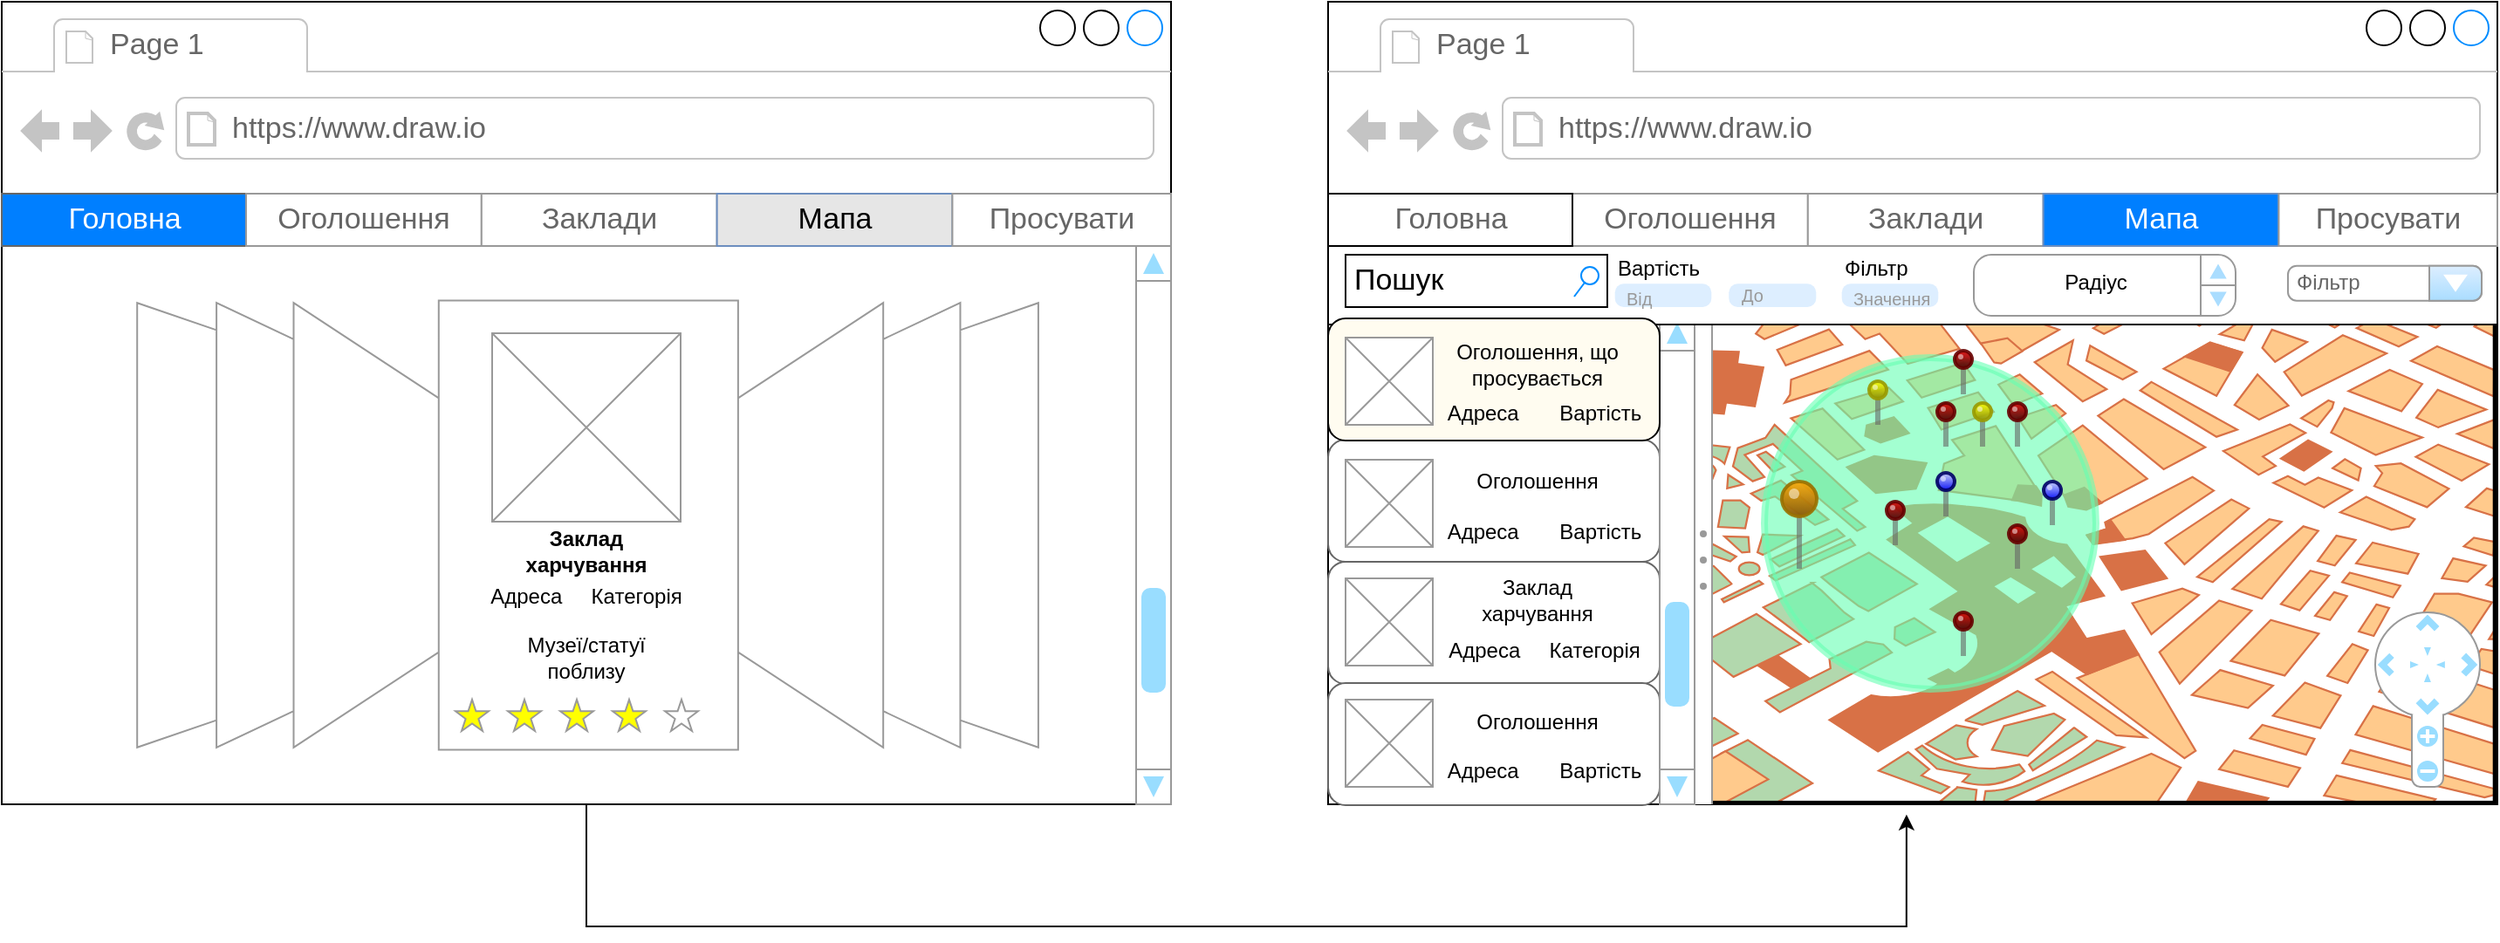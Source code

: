 <mxfile version="20.3.3" type="device"><diagram name="Page-1" id="03018318-947c-dd8e-b7a3-06fadd420f32"><mxGraphModel dx="1663" dy="965" grid="1" gridSize="10" guides="1" tooltips="1" connect="1" arrows="1" fold="1" page="1" pageScale="1" pageWidth="1169" pageHeight="827" background="none" math="0" shadow="0"><root><mxCell id="0"/><mxCell id="1" parent="0"/><mxCell id="0-M5mpPWVUfAZgqJALVb-75" value="" style="strokeWidth=1;shadow=0;dashed=0;align=center;html=1;shape=mxgraph.mockup.containers.browserWindow;rSize=0;strokeColor=default;strokeColor2=#008cff;strokeColor3=#c4c4c4;mainText=,;recursiveResize=0;fontColor=#FFFFFF;fillColor=default;" vertex="1" parent="1"><mxGeometry x="790" y="20" width="670" height="460" as="geometry"/></mxCell><mxCell id="0-M5mpPWVUfAZgqJALVb-76" value="Page 1" style="strokeWidth=1;shadow=0;dashed=0;align=center;html=1;shape=mxgraph.mockup.containers.anchor;fontSize=17;fontColor=#666666;align=left;fillColor=#007FFF;" vertex="1" parent="0-M5mpPWVUfAZgqJALVb-75"><mxGeometry x="60" y="12" width="110" height="26" as="geometry"/></mxCell><mxCell id="0-M5mpPWVUfAZgqJALVb-77" value="https://www.draw.io" style="strokeWidth=1;shadow=0;dashed=0;align=center;html=1;shape=mxgraph.mockup.containers.anchor;rSize=0;fontSize=17;fontColor=#666666;align=left;fillColor=#007FFF;" vertex="1" parent="0-M5mpPWVUfAZgqJALVb-75"><mxGeometry x="130" y="60" width="250" height="26" as="geometry"/></mxCell><mxCell id="0-M5mpPWVUfAZgqJALVb-78" value="" style="verticalLabelPosition=bottom;shadow=0;dashed=0;align=center;html=1;verticalAlign=top;strokeWidth=1;shape=mxgraph.mockup.misc.map;fontColor=#FFFFFF;fillColor=default;strokeColor=default;" vertex="1" parent="0-M5mpPWVUfAZgqJALVb-75"><mxGeometry x="210" y="180" width="460" height="280" as="geometry"/></mxCell><mxCell id="0-M5mpPWVUfAZgqJALVb-80" value="" style="verticalLabelPosition=bottom;shadow=0;dashed=0;align=center;html=1;verticalAlign=top;strokeWidth=1;shape=mxgraph.mockup.forms.splitter;strokeColor=#999999;direction=north;fontColor=#FFFFFF;fillColor=default;" vertex="1" parent="0-M5mpPWVUfAZgqJALVb-75"><mxGeometry x="210" y="180" width="10" height="280" as="geometry"/></mxCell><mxCell id="0-M5mpPWVUfAZgqJALVb-90" value="" style="verticalLabelPosition=bottom;shadow=0;dashed=0;align=center;html=1;verticalAlign=top;strokeWidth=1;shape=mxgraph.mockup.navigation.mapNavigator;fillColor2=#99ddff;strokeColor2=none;strokeColor3=#ffffff;strokeColor=#999999;fontColor=#FFFFFF;fillColor=default;" vertex="1" parent="0-M5mpPWVUfAZgqJALVb-75"><mxGeometry x="600" y="350" width="60" height="100" as="geometry"/></mxCell><mxCell id="0-M5mpPWVUfAZgqJALVb-93" value="" style="ellipse;whiteSpace=wrap;html=1;aspect=fixed;fillColor=#66FFB3;strokeColor=#66FFB3;opacity=60;strokeWidth=4;" vertex="1" parent="0-M5mpPWVUfAZgqJALVb-75"><mxGeometry x="250" y="204" width="190" height="190" as="geometry"/></mxCell><mxCell id="0-M5mpPWVUfAZgqJALVb-95" value="" style="verticalLabelPosition=top;shadow=0;dashed=0;align=center;html=1;verticalAlign=bottom;strokeWidth=1;shape=mxgraph.mockup.misc.pin;fillColor2=#dd0000;fillColor3=#440000;strokeColor=#660000;fontColor=#FFFFFF;fillColor=#66FFB3;opacity=60;" vertex="1" parent="0-M5mpPWVUfAZgqJALVb-75"><mxGeometry x="390" y="230" width="10" height="25" as="geometry"/></mxCell><mxCell id="0-M5mpPWVUfAZgqJALVb-96" value="" style="verticalLabelPosition=top;shadow=0;dashed=0;align=center;html=1;verticalAlign=bottom;strokeWidth=1;shape=mxgraph.mockup.misc.pin;fillColor2=#dd0000;fillColor3=#440000;strokeColor=#660000;fontColor=#FFFFFF;fillColor=#66FFB3;opacity=60;" vertex="1" parent="0-M5mpPWVUfAZgqJALVb-75"><mxGeometry x="390" y="300" width="10" height="25" as="geometry"/></mxCell><mxCell id="0-M5mpPWVUfAZgqJALVb-97" value="" style="verticalLabelPosition=top;shadow=0;dashed=0;align=center;html=1;verticalAlign=bottom;strokeWidth=1;shape=mxgraph.mockup.misc.pin;fillColor2=#ffff00;fillColor3=#888800;strokeColor=#999900;fontColor=#FFFFFF;fillColor=#66FFB3;opacity=60;" vertex="1" parent="0-M5mpPWVUfAZgqJALVb-75"><mxGeometry x="370" y="230" width="10" height="25" as="geometry"/></mxCell><mxCell id="0-M5mpPWVUfAZgqJALVb-99" value="" style="verticalLabelPosition=top;shadow=0;dashed=0;align=center;html=1;verticalAlign=bottom;strokeWidth=1;shape=mxgraph.mockup.misc.pin;fillColor2=#dd0000;fillColor3=#440000;strokeColor=#660000;fontColor=#FFFFFF;fillColor=#66FFB3;opacity=60;" vertex="1" parent="0-M5mpPWVUfAZgqJALVb-75"><mxGeometry x="349" y="230" width="10" height="25" as="geometry"/></mxCell><mxCell id="0-M5mpPWVUfAZgqJALVb-100" value="" style="verticalLabelPosition=top;shadow=0;dashed=0;align=center;html=1;verticalAlign=bottom;strokeWidth=1;shape=mxgraph.mockup.misc.pin;fillColor2=#ccccff;fillColor3=#0000ff;strokeColor=#000066;fontColor=#FFFFFF;fillColor=#66FFB3;opacity=60;" vertex="1" parent="0-M5mpPWVUfAZgqJALVb-75"><mxGeometry x="349" y="270" width="10" height="25" as="geometry"/></mxCell><mxCell id="0-M5mpPWVUfAZgqJALVb-101" value="" style="verticalLabelPosition=top;shadow=0;dashed=0;align=center;html=1;verticalAlign=bottom;strokeWidth=1;shape=mxgraph.mockup.misc.pin;fillColor2=#ccccff;fillColor3=#0000ff;strokeColor=#000066;fontColor=#FFFFFF;fillColor=#66FFB3;opacity=60;" vertex="1" parent="0-M5mpPWVUfAZgqJALVb-75"><mxGeometry x="410" y="275" width="10" height="25" as="geometry"/></mxCell><mxCell id="0-M5mpPWVUfAZgqJALVb-102" value="" style="verticalLabelPosition=top;shadow=0;dashed=0;align=center;html=1;verticalAlign=bottom;strokeWidth=1;shape=mxgraph.mockup.misc.pin;fillColor2=#ffff00;fillColor3=#888800;strokeColor=#999900;fontColor=#FFFFFF;fillColor=#66FFB3;opacity=60;" vertex="1" parent="0-M5mpPWVUfAZgqJALVb-75"><mxGeometry x="310" y="217.5" width="10" height="25" as="geometry"/></mxCell><mxCell id="0-M5mpPWVUfAZgqJALVb-103" value="" style="verticalLabelPosition=top;shadow=0;dashed=0;align=center;html=1;verticalAlign=bottom;strokeWidth=1;shape=mxgraph.mockup.misc.pin;fillColor2=#dd0000;fillColor3=#440000;strokeColor=#660000;fontColor=#FFFFFF;fillColor=#66FFB3;opacity=60;" vertex="1" parent="0-M5mpPWVUfAZgqJALVb-75"><mxGeometry x="320" y="286.5" width="10" height="25" as="geometry"/></mxCell><mxCell id="0-M5mpPWVUfAZgqJALVb-104" value="" style="verticalLabelPosition=top;shadow=0;dashed=0;align=center;html=1;verticalAlign=bottom;strokeWidth=1;shape=mxgraph.mockup.misc.pin;fillColor2=#dd0000;fillColor3=#440000;strokeColor=#660000;fontColor=#FFFFFF;fillColor=#66FFB3;opacity=60;" vertex="1" parent="0-M5mpPWVUfAZgqJALVb-75"><mxGeometry x="359" y="200" width="10" height="25" as="geometry"/></mxCell><mxCell id="0-M5mpPWVUfAZgqJALVb-105" value="" style="verticalLabelPosition=top;shadow=0;dashed=0;align=center;html=1;verticalAlign=bottom;strokeWidth=1;shape=mxgraph.mockup.misc.pin;fillColor2=#dd0000;fillColor3=#440000;strokeColor=#660000;fontColor=#FFFFFF;fillColor=#66FFB3;opacity=60;" vertex="1" parent="0-M5mpPWVUfAZgqJALVb-75"><mxGeometry x="359" y="350" width="10" height="25" as="geometry"/></mxCell><mxCell id="0-M5mpPWVUfAZgqJALVb-106" value="" style="verticalLabelPosition=top;shadow=0;dashed=0;align=center;html=1;verticalAlign=bottom;strokeWidth=1;shape=mxgraph.mockup.misc.pin;fillColor2=#ffa500;fillColor3=#885000;strokeColor=#997000;fontColor=#FFFFFF;fillColor=#66FFB3;opacity=60;" vertex="1" parent="0-M5mpPWVUfAZgqJALVb-75"><mxGeometry x="260" y="275" width="20" height="50" as="geometry"/></mxCell><mxCell id="0-M5mpPWVUfAZgqJALVb-109" value="" style="shape=mxgraph.mockup.containers.marginRect;rectMarginTop=10;strokeColor=#666666;strokeWidth=1;dashed=0;rounded=1;arcSize=5;recursiveResize=0;fontColor=#FFFFFF;fillColor=#FFFFFF;" vertex="1" parent="0-M5mpPWVUfAZgqJALVb-75"><mxGeometry y="241" width="190" height="80" as="geometry"/></mxCell><mxCell id="0-M5mpPWVUfAZgqJALVb-110" value="" style="shape=mxgraph.mockup.containers.marginRect;rectMarginTop=10;strokeColor=#666666;strokeWidth=1;dashed=0;rounded=1;arcSize=5;recursiveResize=0;fontColor=#FFFFFF;fillColor=#FFFFFF;" vertex="1" parent="0-M5mpPWVUfAZgqJALVb-75"><mxGeometry y="311" width="190" height="80" as="geometry"/></mxCell><mxCell id="0-M5mpPWVUfAZgqJALVb-111" value="" style="shape=mxgraph.mockup.containers.marginRect;rectMarginTop=10;strokeColor=#666666;strokeWidth=1;dashed=0;rounded=1;arcSize=5;recursiveResize=0;fontColor=#FFFFFF;fillColor=#FFFFFF;" vertex="1" parent="0-M5mpPWVUfAZgqJALVb-75"><mxGeometry y="380.5" width="190" height="80" as="geometry"/></mxCell><mxCell id="0-M5mpPWVUfAZgqJALVb-113" value="" style="verticalLabelPosition=bottom;shadow=0;dashed=0;align=center;html=1;verticalAlign=top;strokeWidth=1;shape=mxgraph.mockup.graphics.simpleIcon;strokeColor=#999999;fontColor=#FFFFFF;fillColor=#FFFFFF;" vertex="1" parent="0-M5mpPWVUfAZgqJALVb-75"><mxGeometry x="10" y="262.5" width="50" height="50" as="geometry"/></mxCell><mxCell id="0-M5mpPWVUfAZgqJALVb-114" value="" style="verticalLabelPosition=bottom;shadow=0;dashed=0;align=center;html=1;verticalAlign=top;strokeWidth=1;shape=mxgraph.mockup.graphics.simpleIcon;strokeColor=#999999;fontColor=#FFFFFF;fillColor=#FFFFFF;" vertex="1" parent="0-M5mpPWVUfAZgqJALVb-75"><mxGeometry x="10" y="330.5" width="50" height="50" as="geometry"/></mxCell><mxCell id="0-M5mpPWVUfAZgqJALVb-115" value="" style="verticalLabelPosition=bottom;shadow=0;dashed=0;align=center;html=1;verticalAlign=top;strokeWidth=1;shape=mxgraph.mockup.graphics.simpleIcon;strokeColor=#999999;fontColor=#FFFFFF;fillColor=#FFFFFF;" vertex="1" parent="0-M5mpPWVUfAZgqJALVb-75"><mxGeometry x="10" y="400" width="50" height="50" as="geometry"/></mxCell><mxCell id="0-M5mpPWVUfAZgqJALVb-79" value="" style="verticalLabelPosition=bottom;shadow=0;dashed=0;align=center;html=1;verticalAlign=top;strokeWidth=1;shape=mxgraph.mockup.navigation.scrollBar;strokeColor=#999999;barPos=20;fillColor2=#99ddff;strokeColor2=none;direction=north;fontColor=#FFFFFF;fillColor=default;" vertex="1" parent="0-M5mpPWVUfAZgqJALVb-75"><mxGeometry x="190" y="180" width="20" height="280" as="geometry"/></mxCell><mxCell id="0-M5mpPWVUfAZgqJALVb-82" value="" style="strokeWidth=1;shadow=0;dashed=0;align=center;html=1;shape=mxgraph.mockup.misc.rrect;rSize=0;strokeColor=#000000;fillColor=#ffffff;fontColor=#FFFFFF;" vertex="1" parent="0-M5mpPWVUfAZgqJALVb-75"><mxGeometry y="140" width="670" height="45" as="geometry"/></mxCell><mxCell id="0-M5mpPWVUfAZgqJALVb-84" value="&lt;font style=&quot;font-size: 10px;&quot;&gt;Від&lt;/font&gt;" style="strokeWidth=1;shadow=0;dashed=0;align=center;html=1;shape=mxgraph.mockup.misc.rrect;rSize=5;strokeColor=none;fontSize=15;fontColor=#999999;fillColor=#ddeeff;align=left;spacingLeft=5;" vertex="1" parent="0-M5mpPWVUfAZgqJALVb-82"><mxGeometry x="164.35" y="21.67" width="55.3" height="13.33" as="geometry"/></mxCell><mxCell id="0-M5mpPWVUfAZgqJALVb-85" value="&lt;font style=&quot;font-size: 10px;&quot;&gt;До&lt;/font&gt;" style="strokeWidth=1;shadow=0;dashed=0;align=center;html=1;shape=mxgraph.mockup.misc.rrect;rSize=5;strokeColor=none;fontSize=12;fontColor=#999999;fillColor=#ddeeff;align=left;spacingLeft=5;" vertex="1" parent="0-M5mpPWVUfAZgqJALVb-82"><mxGeometry x="229.65" y="21.67" width="50" height="13.33" as="geometry"/></mxCell><mxCell id="0-M5mpPWVUfAZgqJALVb-86" value="" style="strokeWidth=1;shadow=0;dashed=0;align=center;html=1;shape=mxgraph.mockup.misc.anchor;fontColor=#FFFFFF;fillColor=default;" vertex="1" parent="0-M5mpPWVUfAZgqJALVb-82"><mxGeometry x="663.3" y="20" as="geometry"/></mxCell><mxCell id="0-M5mpPWVUfAZgqJALVb-88" value="" style="strokeWidth=1;shadow=0;dashed=0;align=center;html=1;shape=mxgraph.mockup.misc.anchor;fontColor=#FFFFFF;fillColor=default;" vertex="1" parent="0-M5mpPWVUfAZgqJALVb-82"><mxGeometry x="623.1" y="20" as="geometry"/></mxCell><mxCell id="0-M5mpPWVUfAZgqJALVb-135" value="Вартість" style="text;html=1;strokeColor=none;fillColor=none;align=left;verticalAlign=middle;whiteSpace=wrap;rounded=0;shadow=0;strokeWidth=1;fontColor=#000000;" vertex="1" parent="0-M5mpPWVUfAZgqJALVb-82"><mxGeometry x="164.35" y="2.67" width="60" height="21.33" as="geometry"/></mxCell><mxCell id="0-M5mpPWVUfAZgqJALVb-136" value="Пошук" style="strokeWidth=1;shadow=0;dashed=0;align=center;html=1;shape=mxgraph.mockup.forms.searchBox;mainText=;strokeColor2=#008cff;fontSize=17;align=left;spacingLeft=3;" vertex="1" parent="0-M5mpPWVUfAZgqJALVb-82"><mxGeometry x="10" y="5" width="150" height="30" as="geometry"/></mxCell><mxCell id="0-M5mpPWVUfAZgqJALVb-137" value="&lt;font style=&quot;font-size: 10px;&quot;&gt;Значення&lt;/font&gt;" style="strokeWidth=1;shadow=0;dashed=0;align=left;html=1;shape=mxgraph.mockup.misc.rrect;rSize=5;strokeColor=none;fontSize=15;fontColor=#999999;fillColor=#ddeeff;align=left;spacingLeft=5;" vertex="1" parent="0-M5mpPWVUfAZgqJALVb-82"><mxGeometry x="294.35" y="21.67" width="55.3" height="13.33" as="geometry"/></mxCell><mxCell id="0-M5mpPWVUfAZgqJALVb-139" value="Фільтр" style="text;html=1;strokeColor=none;fillColor=none;align=left;verticalAlign=middle;whiteSpace=wrap;rounded=0;shadow=0;strokeWidth=1;fontColor=#000000;" vertex="1" parent="0-M5mpPWVUfAZgqJALVb-82"><mxGeometry x="294.35" y="2.67" width="60" height="21.33" as="geometry"/></mxCell><mxCell id="0-M5mpPWVUfAZgqJALVb-141" value="Фільтр" style="strokeWidth=1;shadow=0;dashed=0;align=center;html=1;shape=mxgraph.mockup.forms.comboBox;strokeColor=#999999;fillColor=#ddeeff;align=left;fillColor2=#aaddff;mainText=;fontColor=#666666;fontSize=12;spacingLeft=3;" vertex="1" parent="0-M5mpPWVUfAZgqJALVb-82"><mxGeometry x="550" y="11.33" width="111" height="20" as="geometry"/></mxCell><mxCell id="0-M5mpPWVUfAZgqJALVb-142" value="" style="strokeWidth=1;shadow=0;dashed=0;align=center;html=1;shape=mxgraph.mockup.forms.spinner;strokeColor=#999999;spinLayout=right;spinStyle=normal;adjStyle=triangle;fillColor=#aaddff;fontSize=17;fontColor=#666666;mainText=;html=1;overflow=fill;" vertex="1" parent="0-M5mpPWVUfAZgqJALVb-82"><mxGeometry x="370" y="5" width="150" height="35" as="geometry"/></mxCell><mxCell id="0-M5mpPWVUfAZgqJALVb-143" value="Радіус" style="text;html=1;strokeColor=none;fillColor=none;align=center;verticalAlign=middle;whiteSpace=wrap;rounded=0;shadow=0;strokeWidth=1;fontSize=12;fontColor=#000000;" vertex="1" parent="0-M5mpPWVUfAZgqJALVb-82"><mxGeometry x="410" y="6.33" width="60" height="30" as="geometry"/></mxCell><mxCell id="0-M5mpPWVUfAZgqJALVb-107" value="" style="shape=mxgraph.mockup.containers.marginRect;rectMarginTop=10;strokeWidth=1;dashed=0;rounded=1;arcSize=5;recursiveResize=0;strokeColor=#000000;fillColor=#FFFCF0;" vertex="1" parent="0-M5mpPWVUfAZgqJALVb-75"><mxGeometry y="171.5" width="190" height="80" as="geometry"/></mxCell><mxCell id="0-M5mpPWVUfAZgqJALVb-112" value="" style="verticalLabelPosition=bottom;shadow=0;dashed=0;align=center;html=1;verticalAlign=top;strokeWidth=1;shape=mxgraph.mockup.graphics.simpleIcon;strokeColor=#999999;fontColor=#FFFFFF;fillColor=#FFFFFF;" vertex="1" parent="0-M5mpPWVUfAZgqJALVb-75"><mxGeometry x="10" y="192.5" width="50" height="50" as="geometry"/></mxCell><mxCell id="0-M5mpPWVUfAZgqJALVb-118" value="Оголошення, що просувається" style="text;html=1;strokeColor=none;fillColor=none;align=center;verticalAlign=middle;whiteSpace=wrap;rounded=0;shadow=0;strokeWidth=1;fontColor=#000000;" vertex="1" parent="0-M5mpPWVUfAZgqJALVb-75"><mxGeometry x="70" y="192.5" width="100" height="30" as="geometry"/></mxCell><mxCell id="0-M5mpPWVUfAZgqJALVb-119" value="Адреса&amp;nbsp; &amp;nbsp; &amp;nbsp; &amp;nbsp;Вартість" style="text;html=1;strokeColor=none;fillColor=none;align=center;verticalAlign=middle;whiteSpace=wrap;rounded=0;shadow=0;strokeWidth=1;fontColor=#000000;" vertex="1" parent="0-M5mpPWVUfAZgqJALVb-75"><mxGeometry x="64" y="225" width="120" height="22" as="geometry"/></mxCell><mxCell id="0-M5mpPWVUfAZgqJALVb-120" value="Оголошення" style="text;html=1;strokeColor=none;fillColor=none;align=center;verticalAlign=middle;whiteSpace=wrap;rounded=0;shadow=0;strokeWidth=1;fontColor=#000000;" vertex="1" parent="0-M5mpPWVUfAZgqJALVb-75"><mxGeometry x="70" y="260.25" width="100" height="30" as="geometry"/></mxCell><mxCell id="0-M5mpPWVUfAZgqJALVb-121" value="Адреса&amp;nbsp; &amp;nbsp; &amp;nbsp; &amp;nbsp;Вартість" style="text;html=1;strokeColor=none;fillColor=none;align=center;verticalAlign=middle;whiteSpace=wrap;rounded=0;shadow=0;strokeWidth=1;fontColor=#000000;" vertex="1" parent="0-M5mpPWVUfAZgqJALVb-75"><mxGeometry x="64" y="292.75" width="120" height="22" as="geometry"/></mxCell><mxCell id="0-M5mpPWVUfAZgqJALVb-122" value="Заклад харчування" style="text;html=1;strokeColor=none;fillColor=none;align=center;verticalAlign=middle;whiteSpace=wrap;rounded=0;shadow=0;strokeWidth=1;fontColor=#000000;" vertex="1" parent="0-M5mpPWVUfAZgqJALVb-75"><mxGeometry x="70" y="328.25" width="100" height="30" as="geometry"/></mxCell><mxCell id="0-M5mpPWVUfAZgqJALVb-123" value="Адреса&amp;nbsp; &amp;nbsp; &amp;nbsp;Категорія" style="text;html=1;strokeColor=none;fillColor=none;align=center;verticalAlign=middle;whiteSpace=wrap;rounded=0;shadow=0;strokeWidth=1;fontColor=#000000;" vertex="1" parent="0-M5mpPWVUfAZgqJALVb-75"><mxGeometry x="64" y="360.75" width="120" height="22" as="geometry"/></mxCell><mxCell id="0-M5mpPWVUfAZgqJALVb-124" value="Оголошення" style="text;html=1;strokeColor=none;fillColor=none;align=center;verticalAlign=middle;whiteSpace=wrap;rounded=0;shadow=0;strokeWidth=1;fontColor=#000000;" vertex="1" parent="0-M5mpPWVUfAZgqJALVb-75"><mxGeometry x="70" y="397.75" width="100" height="30" as="geometry"/></mxCell><mxCell id="0-M5mpPWVUfAZgqJALVb-125" value="Адреса&amp;nbsp; &amp;nbsp; &amp;nbsp; &amp;nbsp;Вартість" style="text;html=1;strokeColor=none;fillColor=none;align=center;verticalAlign=middle;whiteSpace=wrap;rounded=0;shadow=0;strokeWidth=1;fontColor=#000000;" vertex="1" parent="0-M5mpPWVUfAZgqJALVb-75"><mxGeometry x="64" y="430.25" width="120" height="22" as="geometry"/></mxCell><mxCell id="0-M5mpPWVUfAZgqJALVb-144" value="" style="strokeWidth=1;shadow=0;dashed=0;align=center;html=1;shape=mxgraph.mockup.forms.rrect;rSize=0;strokeColor=#999999;" vertex="1" parent="0-M5mpPWVUfAZgqJALVb-75"><mxGeometry x="140" y="110" width="530" height="30" as="geometry"/></mxCell><mxCell id="0-M5mpPWVUfAZgqJALVb-145" value="Оголошення" style="strokeColor=inherit;fillColor=inherit;gradientColor=inherit;strokeWidth=1;shadow=0;dashed=0;align=center;html=1;shape=mxgraph.mockup.forms.rrect;rSize=0;fontSize=17;fontColor=#666666;" vertex="1" parent="0-M5mpPWVUfAZgqJALVb-144"><mxGeometry width="134.909" height="30" as="geometry"/></mxCell><mxCell id="0-M5mpPWVUfAZgqJALVb-146" value="Заклади" style="strokeColor=inherit;fillColor=inherit;gradientColor=inherit;strokeWidth=1;shadow=0;dashed=0;align=center;html=1;shape=mxgraph.mockup.forms.rrect;rSize=0;fontSize=17;fontColor=#666666;" vertex="1" parent="0-M5mpPWVUfAZgqJALVb-144"><mxGeometry x="134.909" width="134.909" height="30" as="geometry"/></mxCell><mxCell id="0-M5mpPWVUfAZgqJALVb-147" value="Мапа" style="strokeColor=#6c8ebf;fillColor=#007FFF;strokeWidth=1;shadow=0;dashed=0;align=center;html=1;shape=mxgraph.mockup.forms.rrect;rSize=0;fontSize=17;fontColor=#FFFFFF;" vertex="1" parent="0-M5mpPWVUfAZgqJALVb-144"><mxGeometry x="269.818" width="134.909" height="30" as="geometry"/></mxCell><mxCell id="0-M5mpPWVUfAZgqJALVb-148" value="Просувати" style="strokeColor=inherit;fillColor=inherit;gradientColor=inherit;strokeWidth=1;shadow=0;dashed=0;align=center;html=1;shape=mxgraph.mockup.forms.rrect;rSize=0;fontSize=17;fontColor=#666666;" vertex="1" parent="0-M5mpPWVUfAZgqJALVb-144"><mxGeometry x="404.727" width="125.273" height="30" as="geometry"/></mxCell><mxCell id="0-M5mpPWVUfAZgqJALVb-233" value="Головна" style="strokeColor=inherit;fillColor=inherit;gradientColor=inherit;strokeWidth=1;shadow=0;dashed=0;align=center;html=1;shape=mxgraph.mockup.forms.rrect;rSize=0;fontSize=17;fontColor=#666666;" vertex="1" parent="0-M5mpPWVUfAZgqJALVb-75"><mxGeometry y="110" width="140" height="30" as="geometry"/></mxCell><mxCell id="0-M5mpPWVUfAZgqJALVb-240" style="edgeStyle=orthogonalEdgeStyle;rounded=0;orthogonalLoop=1;jettySize=auto;html=1;fontSize=12;fontColor=#000000;entryX=0.264;entryY=1.021;entryDx=0;entryDy=0;entryPerimeter=0;" edge="1" parent="1" source="0-M5mpPWVUfAZgqJALVb-149" target="0-M5mpPWVUfAZgqJALVb-78"><mxGeometry relative="1" as="geometry"><mxPoint x="1030" y="620" as="targetPoint"/><Array as="points"><mxPoint x="365" y="550"/><mxPoint x="1121" y="550"/></Array></mxGeometry></mxCell><mxCell id="0-M5mpPWVUfAZgqJALVb-149" value="" style="strokeWidth=1;shadow=0;dashed=0;align=center;html=1;shape=mxgraph.mockup.containers.browserWindow;rSize=0;strokeColor=default;strokeColor2=#008cff;strokeColor3=#c4c4c4;mainText=,;recursiveResize=0;fontColor=#FFFFFF;fillColor=default;" vertex="1" parent="1"><mxGeometry x="30" y="20" width="670" height="460" as="geometry"/></mxCell><mxCell id="0-M5mpPWVUfAZgqJALVb-150" value="Page 1" style="strokeWidth=1;shadow=0;dashed=0;align=center;html=1;shape=mxgraph.mockup.containers.anchor;fontSize=17;fontColor=#666666;align=left;fillColor=#007FFF;" vertex="1" parent="0-M5mpPWVUfAZgqJALVb-149"><mxGeometry x="60" y="12" width="110" height="26" as="geometry"/></mxCell><mxCell id="0-M5mpPWVUfAZgqJALVb-151" value="https://www.draw.io" style="strokeWidth=1;shadow=0;dashed=0;align=center;html=1;shape=mxgraph.mockup.containers.anchor;rSize=0;fontSize=17;fontColor=#666666;align=left;fillColor=#007FFF;" vertex="1" parent="0-M5mpPWVUfAZgqJALVb-149"><mxGeometry x="130" y="60" width="250" height="26" as="geometry"/></mxCell><mxCell id="0-M5mpPWVUfAZgqJALVb-173" value="" style="verticalLabelPosition=bottom;shadow=0;dashed=0;align=center;html=1;verticalAlign=top;strokeWidth=1;shape=mxgraph.mockup.navigation.scrollBar;strokeColor=#999999;barPos=20;fillColor2=#99ddff;strokeColor2=none;direction=north;fontColor=#FFFFFF;fillColor=default;" vertex="1" parent="0-M5mpPWVUfAZgqJALVb-149"><mxGeometry x="650" y="140" width="20" height="320" as="geometry"/></mxCell><mxCell id="0-M5mpPWVUfAZgqJALVb-231" value="Головна" style="strokeColor=#666666;fillColor=#007FFF;strokeWidth=1;shadow=0;dashed=0;align=center;html=1;shape=mxgraph.mockup.forms.rrect;rSize=0;fontSize=17;fontColor=#FFFFFF;" vertex="1" parent="0-M5mpPWVUfAZgqJALVb-149"><mxGeometry y="110" width="140" height="30" as="geometry"/></mxCell><mxCell id="0-M5mpPWVUfAZgqJALVb-224" value="" style="strokeWidth=1;shadow=0;dashed=0;align=center;html=1;shape=mxgraph.mockup.forms.rrect;rSize=0;strokeColor=#999999;" vertex="1" parent="0-M5mpPWVUfAZgqJALVb-149"><mxGeometry x="140" y="110" width="530" height="30" as="geometry"/></mxCell><mxCell id="0-M5mpPWVUfAZgqJALVb-225" value="Оголошення" style="strokeColor=inherit;fillColor=inherit;gradientColor=inherit;strokeWidth=1;shadow=0;dashed=0;align=center;html=1;shape=mxgraph.mockup.forms.rrect;rSize=0;fontSize=17;fontColor=#666666;" vertex="1" parent="0-M5mpPWVUfAZgqJALVb-224"><mxGeometry width="134.909" height="30" as="geometry"/></mxCell><mxCell id="0-M5mpPWVUfAZgqJALVb-226" value="Заклади" style="strokeColor=inherit;fillColor=inherit;gradientColor=inherit;strokeWidth=1;shadow=0;dashed=0;align=center;html=1;shape=mxgraph.mockup.forms.rrect;rSize=0;fontSize=17;fontColor=#666666;" vertex="1" parent="0-M5mpPWVUfAZgqJALVb-224"><mxGeometry x="134.909" width="134.909" height="30" as="geometry"/></mxCell><mxCell id="0-M5mpPWVUfAZgqJALVb-227" value="Мапа" style="strokeColor=#6c8ebf;fillColor=#E6E6E6;strokeWidth=1;shadow=0;dashed=0;align=center;html=1;shape=mxgraph.mockup.forms.rrect;rSize=0;fontSize=17;fontColor=#000000;" vertex="1" parent="0-M5mpPWVUfAZgqJALVb-224"><mxGeometry x="269.818" width="134.909" height="30" as="geometry"/></mxCell><mxCell id="0-M5mpPWVUfAZgqJALVb-228" value="Просувати" style="strokeColor=inherit;fillColor=inherit;gradientColor=inherit;strokeWidth=1;shadow=0;dashed=0;align=center;html=1;shape=mxgraph.mockup.forms.rrect;rSize=0;fontSize=17;fontColor=#666666;" vertex="1" parent="0-M5mpPWVUfAZgqJALVb-224"><mxGeometry x="404.727" width="125.273" height="30" as="geometry"/></mxCell><mxCell id="0-M5mpPWVUfAZgqJALVb-232" value="" style="verticalLabelPosition=bottom;shadow=0;dashed=0;align=center;html=1;verticalAlign=top;strokeWidth=1;shape=mxgraph.mockup.navigation.coverFlow;strokeColor=#999999;fontSize=12;fontColor=#000000;fillColor=default;" vertex="1" parent="0-M5mpPWVUfAZgqJALVb-149"><mxGeometry x="75" y="170" width="520" height="260" as="geometry"/></mxCell><mxCell id="0-M5mpPWVUfAZgqJALVb-234" value="" style="verticalLabelPosition=bottom;shadow=0;dashed=0;align=center;html=1;verticalAlign=top;strokeWidth=1;shape=mxgraph.mockup.graphics.simpleIcon;strokeColor=#999999;fontSize=12;fontColor=#000000;fillColor=default;" vertex="1" parent="0-M5mpPWVUfAZgqJALVb-149"><mxGeometry x="281" y="190" width="108" height="108" as="geometry"/></mxCell><mxCell id="0-M5mpPWVUfAZgqJALVb-236" value="Заклад харчування" style="text;html=1;strokeColor=none;fillColor=none;align=center;verticalAlign=middle;whiteSpace=wrap;rounded=0;shadow=0;strokeWidth=1;fontColor=#000000;fontStyle=1" vertex="1" parent="0-M5mpPWVUfAZgqJALVb-149"><mxGeometry x="285" y="300" width="100" height="30" as="geometry"/></mxCell><mxCell id="0-M5mpPWVUfAZgqJALVb-237" value="Адреса&amp;nbsp; &amp;nbsp; &amp;nbsp;Категорія" style="text;html=1;strokeColor=none;fillColor=none;align=center;verticalAlign=middle;whiteSpace=wrap;rounded=0;shadow=0;strokeWidth=1;fontColor=#000000;" vertex="1" parent="0-M5mpPWVUfAZgqJALVb-149"><mxGeometry x="275" y="330" width="120" height="22" as="geometry"/></mxCell><mxCell id="0-M5mpPWVUfAZgqJALVb-238" value="" style="verticalLabelPosition=bottom;shadow=0;dashed=0;align=center;html=1;verticalAlign=top;strokeWidth=1;shape=mxgraph.mockup.misc.rating;strokeColor=#999999;fillColor=#ffff00;emptyFillColor=#ffffff;grade=4;ratingScale=5;ratingStyle=star;fontSize=12;fontColor=#000000;" vertex="1" parent="0-M5mpPWVUfAZgqJALVb-149"><mxGeometry x="260" y="400" width="150" height="20" as="geometry"/></mxCell><mxCell id="0-M5mpPWVUfAZgqJALVb-239" value="Музеї/статуї поблизу" style="text;html=1;strokeColor=none;fillColor=none;align=center;verticalAlign=middle;whiteSpace=wrap;rounded=0;shadow=0;strokeWidth=1;fontSize=12;fontColor=#000000;" vertex="1" parent="0-M5mpPWVUfAZgqJALVb-149"><mxGeometry x="290" y="360.5" width="90" height="30" as="geometry"/></mxCell></root></mxGraphModel></diagram></mxfile>